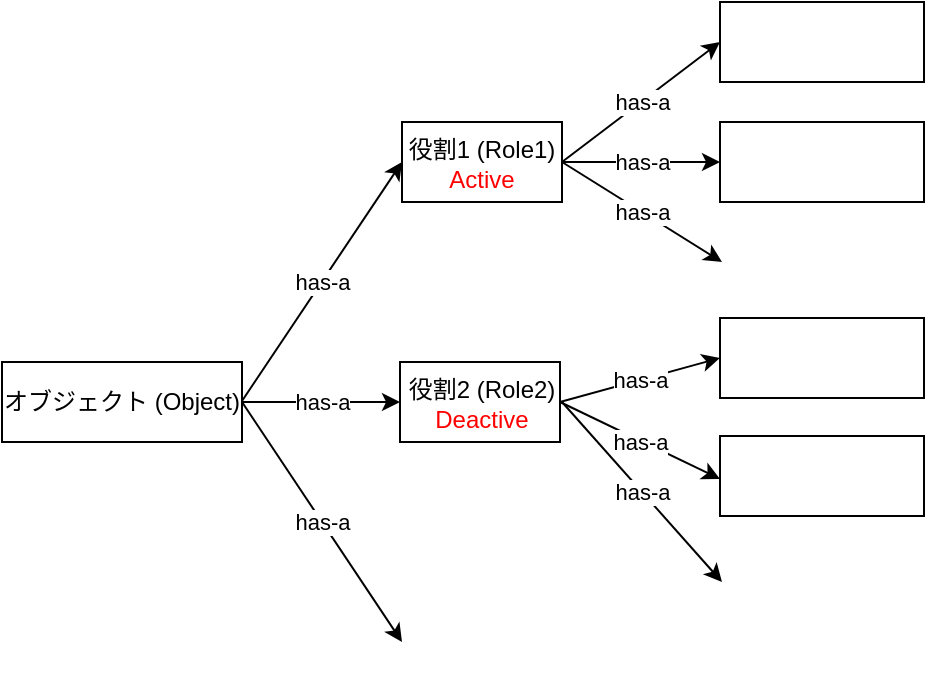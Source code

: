 <mxfile>
    <diagram id="hbNXoUWoMw8abENjvTgG" name="ページ1">
        <mxGraphModel dx="521" dy="390" grid="1" gridSize="10" guides="1" tooltips="1" connect="1" arrows="1" fold="1" page="1" pageScale="1" pageWidth="827" pageHeight="1169" background="none" math="0" shadow="0">
            <root>
                <mxCell id="0"/>
                <mxCell id="1" parent="0"/>
                <mxCell id="47" value="" style="rounded=0;whiteSpace=wrap;html=1;fillColor=none;" parent="1" vertex="1">
                    <mxGeometry x="120" y="240" width="120" height="40" as="geometry"/>
                </mxCell>
                <mxCell id="48" value="オブジェクト (Object)" style="text;html=1;strokeColor=none;fillColor=none;align=center;verticalAlign=middle;whiteSpace=wrap;rounded=0;" parent="1" vertex="1">
                    <mxGeometry x="120" y="245" width="120" height="30" as="geometry"/>
                </mxCell>
                <mxCell id="49" value="役割1 (Role1)&lt;br&gt;&lt;font color=&quot;#ff0000&quot;&gt;Active&lt;/font&gt;" style="text;html=1;strokeColor=none;fillColor=none;align=center;verticalAlign=middle;whiteSpace=wrap;rounded=0;" parent="1" vertex="1">
                    <mxGeometry x="310" y="126" width="100" height="30" as="geometry"/>
                </mxCell>
                <mxCell id="50" value="" style="rounded=0;whiteSpace=wrap;html=1;fillColor=none;" parent="1" vertex="1">
                    <mxGeometry x="320" y="120" width="80" height="40" as="geometry"/>
                </mxCell>
                <mxCell id="51" value="役割2 (Role2)&lt;br&gt;&lt;font color=&quot;#ff0000&quot;&gt;Deactive&lt;/font&gt;" style="text;html=1;strokeColor=none;fillColor=none;align=center;verticalAlign=middle;whiteSpace=wrap;rounded=0;" parent="1" vertex="1">
                    <mxGeometry x="310" y="246" width="100" height="30" as="geometry"/>
                </mxCell>
                <mxCell id="52" value="" style="rounded=0;whiteSpace=wrap;html=1;fillColor=none;" parent="1" vertex="1">
                    <mxGeometry x="319" y="240" width="80" height="40" as="geometry"/>
                </mxCell>
                <mxCell id="55" value="" style="endArrow=classic;html=1;fontColor=#FF0000;entryX=0;entryY=0.5;entryDx=0;entryDy=0;" parent="1" target="50" edge="1">
                    <mxGeometry relative="1" as="geometry">
                        <mxPoint x="240" y="259.47" as="sourcePoint"/>
                        <mxPoint x="400" y="259.47" as="targetPoint"/>
                    </mxGeometry>
                </mxCell>
                <mxCell id="56" value="&lt;font color=&quot;#000000&quot;&gt;has-a&lt;/font&gt;" style="edgeLabel;resizable=0;html=1;align=center;verticalAlign=middle;fontColor=#FF0000;fillColor=none;labelBackgroundColor=#FFFFFF;" parent="55" connectable="0" vertex="1">
                    <mxGeometry relative="1" as="geometry"/>
                </mxCell>
                <mxCell id="59" value="" style="endArrow=classic;html=1;fontColor=#FF0000;entryX=0;entryY=0.5;entryDx=0;entryDy=0;" parent="1" target="52" edge="1">
                    <mxGeometry relative="1" as="geometry">
                        <mxPoint x="240" y="260" as="sourcePoint"/>
                        <mxPoint x="330" y="150.0" as="targetPoint"/>
                    </mxGeometry>
                </mxCell>
                <mxCell id="60" value="&lt;font color=&quot;#000000&quot;&gt;has-a&lt;/font&gt;" style="edgeLabel;resizable=0;html=1;align=center;verticalAlign=middle;fontColor=#FF0000;fillColor=none;labelBackgroundColor=#FFFFFF;" parent="59" connectable="0" vertex="1">
                    <mxGeometry relative="1" as="geometry"/>
                </mxCell>
                <mxCell id="61" value="・&lt;br&gt;・&lt;br&gt;・" style="text;html=1;strokeColor=none;fillColor=none;align=center;verticalAlign=middle;whiteSpace=wrap;rounded=0;labelBackgroundColor=none;fontColor=#FFFFFF;" parent="1" vertex="1">
                    <mxGeometry x="329" y="365" width="60" height="30" as="geometry"/>
                </mxCell>
                <mxCell id="62" value="" style="endArrow=classic;html=1;fontColor=#FF0000;" parent="1" edge="1">
                    <mxGeometry relative="1" as="geometry">
                        <mxPoint x="240" y="260" as="sourcePoint"/>
                        <mxPoint x="320" y="380" as="targetPoint"/>
                    </mxGeometry>
                </mxCell>
                <mxCell id="63" value="&lt;font color=&quot;#000000&quot;&gt;has-a&lt;/font&gt;" style="edgeLabel;resizable=0;html=1;align=center;verticalAlign=middle;fontColor=#FF0000;fillColor=none;labelBackgroundColor=#FFFFFF;" parent="62" connectable="0" vertex="1">
                    <mxGeometry relative="1" as="geometry"/>
                </mxCell>
                <mxCell id="64" value="ルール1b (Rule1b)" style="text;html=1;strokeColor=none;fillColor=none;align=center;verticalAlign=middle;whiteSpace=wrap;rounded=0;labelBackgroundColor=none;fontColor=#FFFFFF;" parent="1" vertex="1">
                    <mxGeometry x="476" y="125" width="110" height="30" as="geometry"/>
                </mxCell>
                <mxCell id="65" value="" style="rounded=0;whiteSpace=wrap;html=1;labelBackgroundColor=none;fontColor=#FFFFFF;fillColor=none;" parent="1" vertex="1">
                    <mxGeometry x="479" y="120" width="102" height="40" as="geometry"/>
                </mxCell>
                <mxCell id="66" value="ルール1a (Rule1a)" style="text;html=1;strokeColor=none;fillColor=none;align=center;verticalAlign=middle;whiteSpace=wrap;rounded=0;labelBackgroundColor=none;fontColor=#FFFFFF;" parent="1" vertex="1">
                    <mxGeometry x="476" y="65" width="110" height="30" as="geometry"/>
                </mxCell>
                <mxCell id="67" value="" style="rounded=0;whiteSpace=wrap;html=1;labelBackgroundColor=none;fontColor=#FFFFFF;fillColor=none;" parent="1" vertex="1">
                    <mxGeometry x="479" y="60" width="102" height="40" as="geometry"/>
                </mxCell>
                <mxCell id="68" value="" style="endArrow=classic;html=1;fontColor=#FF0000;exitX=1;exitY=0.5;exitDx=0;exitDy=0;entryX=0;entryY=0.5;entryDx=0;entryDy=0;" parent="1" source="50" target="65" edge="1">
                    <mxGeometry relative="1" as="geometry">
                        <mxPoint x="400" y="170.0" as="sourcePoint"/>
                        <mxPoint x="480" y="170" as="targetPoint"/>
                    </mxGeometry>
                </mxCell>
                <mxCell id="69" value="&lt;font&gt;has-a&lt;/font&gt;" style="edgeLabel;resizable=0;html=1;align=center;verticalAlign=middle;fontColor=#000000;fillColor=none;labelBackgroundColor=#FFFFFF;" parent="68" connectable="0" vertex="1">
                    <mxGeometry relative="1" as="geometry"/>
                </mxCell>
                <mxCell id="70" value="ルール2b (Rule2b)" style="text;html=1;strokeColor=none;fillColor=none;align=center;verticalAlign=middle;whiteSpace=wrap;rounded=0;labelBackgroundColor=none;fontColor=#FFFFFF;" parent="1" vertex="1">
                    <mxGeometry x="476" y="282" width="110" height="30" as="geometry"/>
                </mxCell>
                <mxCell id="71" value="" style="rounded=0;whiteSpace=wrap;html=1;labelBackgroundColor=none;fontColor=#FFFFFF;fillColor=none;" parent="1" vertex="1">
                    <mxGeometry x="479" y="277" width="102" height="40" as="geometry"/>
                </mxCell>
                <mxCell id="72" value="" style="endArrow=classic;html=1;fontColor=#FF0000;exitX=1;exitY=0.5;exitDx=0;exitDy=0;" parent="1" source="52" edge="1">
                    <mxGeometry relative="1" as="geometry">
                        <mxPoint x="399" y="298.47" as="sourcePoint"/>
                        <mxPoint x="479" y="298.47" as="targetPoint"/>
                    </mxGeometry>
                </mxCell>
                <mxCell id="73" value="&lt;font&gt;has-a&lt;/font&gt;" style="edgeLabel;resizable=0;html=1;align=center;verticalAlign=middle;fontColor=#000000;fillColor=none;labelBackgroundColor=#FFFFFF;" parent="72" connectable="0" vertex="1">
                    <mxGeometry relative="1" as="geometry"/>
                </mxCell>
                <mxCell id="74" value="ルール2a (Rule2a)" style="text;html=1;strokeColor=none;fillColor=none;align=center;verticalAlign=middle;whiteSpace=wrap;rounded=0;labelBackgroundColor=none;fontColor=#FFFFFF;" parent="1" vertex="1">
                    <mxGeometry x="476" y="223" width="110" height="30" as="geometry"/>
                </mxCell>
                <mxCell id="75" value="" style="rounded=0;whiteSpace=wrap;html=1;labelBackgroundColor=none;fontColor=#FFFFFF;fillColor=none;" parent="1" vertex="1">
                    <mxGeometry x="479" y="218" width="102" height="40" as="geometry"/>
                </mxCell>
                <mxCell id="76" value="" style="endArrow=classic;html=1;fontColor=#FF0000;entryX=0;entryY=0.5;entryDx=0;entryDy=0;exitX=1;exitY=0.5;exitDx=0;exitDy=0;" parent="1" source="52" target="75" edge="1">
                    <mxGeometry relative="1" as="geometry">
                        <mxPoint x="400" y="298" as="sourcePoint"/>
                        <mxPoint x="489" y="308.47" as="targetPoint"/>
                    </mxGeometry>
                </mxCell>
                <mxCell id="77" value="&lt;font&gt;has-a&lt;/font&gt;" style="edgeLabel;resizable=0;html=1;align=center;verticalAlign=middle;fontColor=#000000;fillColor=none;labelBackgroundColor=#FFFFFF;" parent="76" connectable="0" vertex="1">
                    <mxGeometry relative="1" as="geometry"/>
                </mxCell>
                <mxCell id="78" value="・&lt;br&gt;・&lt;br&gt;・" style="text;html=1;strokeColor=none;fillColor=none;align=center;verticalAlign=middle;whiteSpace=wrap;rounded=0;labelBackgroundColor=none;fontColor=#FFFFFF;" parent="1" vertex="1">
                    <mxGeometry x="500" y="335" width="60" height="30" as="geometry"/>
                </mxCell>
                <mxCell id="79" value="" style="endArrow=classic;html=1;fontColor=#FF0000;" parent="1" edge="1">
                    <mxGeometry relative="1" as="geometry">
                        <mxPoint x="400" y="260" as="sourcePoint"/>
                        <mxPoint x="480" y="350" as="targetPoint"/>
                    </mxGeometry>
                </mxCell>
                <mxCell id="80" value="&lt;font&gt;has-a&lt;/font&gt;" style="edgeLabel;resizable=0;html=1;align=center;verticalAlign=middle;fontColor=#000000;fillColor=none;labelBackgroundColor=#FFFFFF;" parent="79" connectable="0" vertex="1">
                    <mxGeometry relative="1" as="geometry"/>
                </mxCell>
                <mxCell id="82" value="" style="endArrow=classic;html=1;fontColor=#FF0000;entryX=0;entryY=0.5;entryDx=0;entryDy=0;exitX=1;exitY=0.5;exitDx=0;exitDy=0;" parent="1" source="50" target="67" edge="1">
                    <mxGeometry relative="1" as="geometry">
                        <mxPoint x="400" y="170" as="sourcePoint"/>
                        <mxPoint x="489" y="150" as="targetPoint"/>
                    </mxGeometry>
                </mxCell>
                <mxCell id="83" value="&lt;font&gt;has-a&lt;/font&gt;" style="edgeLabel;resizable=0;html=1;align=center;verticalAlign=middle;fontColor=#000000;fillColor=none;labelBackgroundColor=#FFFFFF;" parent="82" connectable="0" vertex="1">
                    <mxGeometry relative="1" as="geometry"/>
                </mxCell>
                <mxCell id="84" value="・&lt;br&gt;・&lt;br&gt;・" style="text;html=1;strokeColor=none;fillColor=none;align=center;verticalAlign=middle;whiteSpace=wrap;rounded=0;labelBackgroundColor=none;fontColor=#FFFFFF;" parent="1" vertex="1">
                    <mxGeometry x="500" y="175" width="60" height="30" as="geometry"/>
                </mxCell>
                <mxCell id="85" value="" style="endArrow=classic;html=1;fontColor=#FF0000;exitX=1;exitY=0.5;exitDx=0;exitDy=0;" parent="1" source="50" edge="1">
                    <mxGeometry relative="1" as="geometry">
                        <mxPoint x="400" y="170" as="sourcePoint"/>
                        <mxPoint x="480" y="190" as="targetPoint"/>
                    </mxGeometry>
                </mxCell>
                <mxCell id="86" value="&lt;font&gt;has-a&lt;/font&gt;" style="edgeLabel;resizable=0;html=1;align=center;verticalAlign=middle;fontColor=#000000;fillColor=none;labelBackgroundColor=#FFFFFF;" parent="85" connectable="0" vertex="1">
                    <mxGeometry relative="1" as="geometry"/>
                </mxCell>
            </root>
        </mxGraphModel>
    </diagram>
</mxfile>
